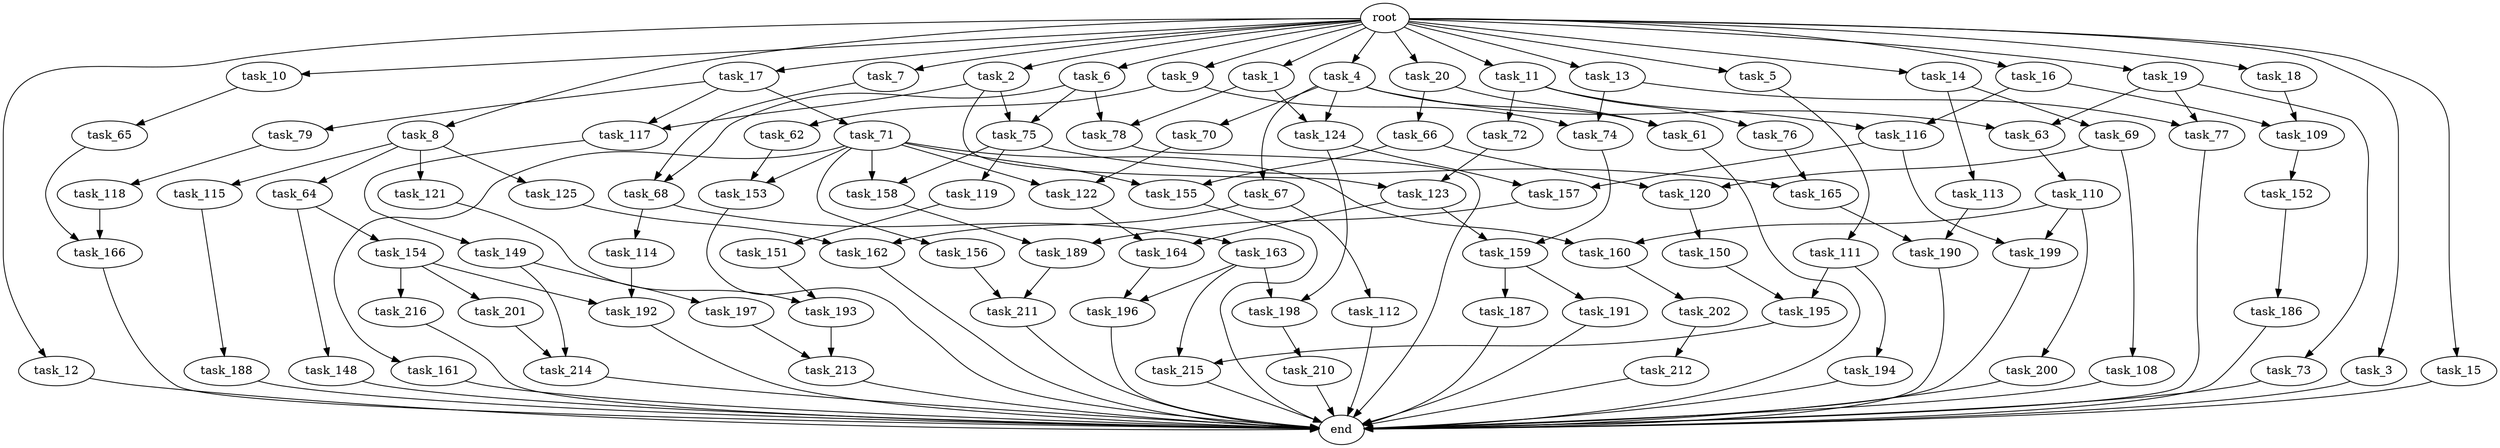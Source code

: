 digraph G {
  task_67 [size="30923764531.200001"];
  task_193 [size="42949672960.000000"];
  task_12 [size="102.400000"];
  task_201 [size="69578470195.199997"];
  task_5 [size="102.400000"];
  task_162 [size="73014444032.000000"];
  task_63 [size="61847529062.400002"];
  task_196 [size="34359738368.000000"];
  task_164 [size="38654705664.000000"];
  task_17 [size="102.400000"];
  task_2 [size="102.400000"];
  task_121 [size="13743895347.200001"];
  task_216 [size="69578470195.199997"];
  task_161 [size="13743895347.200001"];
  task_166 [size="99643241267.200012"];
  task_79 [size="69578470195.199997"];
  task_198 [size="24910810316.800003"];
  task_77 [size="52398601011.200005"];
  task_163 [size="30923764531.200001"];
  task_11 [size="102.400000"];
  task_150 [size="54975581388.800003"];
  task_165 [size="77309411328.000000"];
  task_154 [size="3435973836.800000"];
  task_191 [size="30923764531.200001"];
  task_64 [size="13743895347.200001"];
  task_156 [size="13743895347.200001"];
  root [size="0.000000"];
  task_72 [size="7730941132.800000"];
  task_69 [size="42090679500.800003"];
  task_119 [size="7730941132.800000"];
  task_74 [size="76450417868.800003"];
  task_152 [size="42090679500.800003"];
  task_190 [size="55834574848.000000"];
  task_114 [size="30923764531.200001"];
  task_8 [size="102.400000"];
  task_155 [size="21474836480.000000"];
  task_18 [size="102.400000"];
  task_215 [size="58411555225.600006"];
  task_109 [size="63565515980.800003"];
  task_122 [size="17179869184.000000"];
  task_194 [size="42090679500.800003"];
  task_66 [size="42090679500.800003"];
  task_186 [size="42090679500.800003"];
  task_151 [size="30923764531.200001"];
  task_188 [size="42090679500.800003"];
  task_116 [size="29205777612.800003"];
  task_199 [size="29205777612.800003"];
  task_148 [size="3435973836.800000"];
  task_213 [size="55834574848.000000"];
  task_1 [size="102.400000"];
  task_3 [size="102.400000"];
  task_200 [size="7730941132.800000"];
  task_212 [size="54975581388.800003"];
  task_157 [size="42949672960.000000"];
  task_7 [size="102.400000"];
  task_189 [size="17179869184.000000"];
  task_75 [size="73014444032.000000"];
  task_9 [size="102.400000"];
  task_149 [size="13743895347.200001"];
  task_4 [size="102.400000"];
  task_187 [size="30923764531.200001"];
  end [size="0.000000"];
  task_111 [size="69578470195.199997"];
  task_123 [size="34359738368.000000"];
  task_117 [size="73014444032.000000"];
  task_16 [size="102.400000"];
  task_68 [size="83322365542.400009"];
  task_19 [size="102.400000"];
  task_159 [size="21474836480.000000"];
  task_20 [size="102.400000"];
  task_6 [size="102.400000"];
  task_160 [size="21474836480.000000"];
  task_62 [size="54975581388.800003"];
  task_192 [size="100502234726.400009"];
  task_112 [size="30923764531.200001"];
  task_108 [size="30923764531.200001"];
  task_65 [size="13743895347.200001"];
  task_115 [size="13743895347.200001"];
  task_158 [size="21474836480.000000"];
  task_202 [size="3435973836.800000"];
  task_118 [size="69578470195.199997"];
  task_120 [size="38654705664.000000"];
  task_125 [size="13743895347.200001"];
  task_124 [size="52398601011.200005"];
  task_210 [size="85899345920.000000"];
  task_73 [size="30923764531.200001"];
  task_211 [size="73014444032.000000"];
  task_13 [size="102.400000"];
  task_61 [size="73014444032.000000"];
  task_15 [size="102.400000"];
  task_113 [size="42090679500.800003"];
  task_76 [size="7730941132.800000"];
  task_70 [size="30923764531.200001"];
  task_197 [size="69578470195.199997"];
  task_71 [size="69578470195.199997"];
  task_78 [size="91053306675.200012"];
  task_10 [size="102.400000"];
  task_110 [size="3435973836.800000"];
  task_214 [size="83322365542.400009"];
  task_195 [size="49821620633.600006"];
  task_153 [size="55834574848.000000"];
  task_14 [size="102.400000"];

  task_67 -> task_112 [size="301989888.000000"];
  task_67 -> task_162 [size="301989888.000000"];
  task_193 -> task_213 [size="411041792.000000"];
  task_12 -> end [size="1.000000"];
  task_201 -> task_214 [size="134217728.000000"];
  task_5 -> task_111 [size="679477248.000000"];
  task_162 -> end [size="1.000000"];
  task_63 -> task_110 [size="33554432.000000"];
  task_196 -> end [size="1.000000"];
  task_164 -> task_196 [size="301989888.000000"];
  task_17 -> task_79 [size="679477248.000000"];
  task_17 -> task_117 [size="679477248.000000"];
  task_17 -> task_71 [size="679477248.000000"];
  task_2 -> task_123 [size="33554432.000000"];
  task_2 -> task_75 [size="33554432.000000"];
  task_2 -> task_117 [size="33554432.000000"];
  task_121 -> task_193 [size="209715200.000000"];
  task_216 -> end [size="1.000000"];
  task_161 -> end [size="1.000000"];
  task_166 -> end [size="1.000000"];
  task_79 -> task_118 [size="679477248.000000"];
  task_198 -> task_210 [size="838860800.000000"];
  task_77 -> end [size="1.000000"];
  task_163 -> task_215 [size="33554432.000000"];
  task_163 -> task_196 [size="33554432.000000"];
  task_163 -> task_198 [size="33554432.000000"];
  task_11 -> task_116 [size="75497472.000000"];
  task_11 -> task_76 [size="75497472.000000"];
  task_11 -> task_72 [size="75497472.000000"];
  task_150 -> task_195 [size="75497472.000000"];
  task_165 -> task_190 [size="411041792.000000"];
  task_154 -> task_216 [size="679477248.000000"];
  task_154 -> task_201 [size="679477248.000000"];
  task_154 -> task_192 [size="679477248.000000"];
  task_191 -> end [size="1.000000"];
  task_64 -> task_154 [size="33554432.000000"];
  task_64 -> task_148 [size="33554432.000000"];
  task_156 -> task_211 [size="679477248.000000"];
  root -> task_7 [size="1.000000"];
  root -> task_8 [size="1.000000"];
  root -> task_20 [size="1.000000"];
  root -> task_12 [size="1.000000"];
  root -> task_18 [size="1.000000"];
  root -> task_1 [size="1.000000"];
  root -> task_3 [size="1.000000"];
  root -> task_16 [size="1.000000"];
  root -> task_19 [size="1.000000"];
  root -> task_5 [size="1.000000"];
  root -> task_10 [size="1.000000"];
  root -> task_6 [size="1.000000"];
  root -> task_17 [size="1.000000"];
  root -> task_9 [size="1.000000"];
  root -> task_11 [size="1.000000"];
  root -> task_4 [size="1.000000"];
  root -> task_13 [size="1.000000"];
  root -> task_2 [size="1.000000"];
  root -> task_14 [size="1.000000"];
  root -> task_15 [size="1.000000"];
  task_72 -> task_123 [size="301989888.000000"];
  task_69 -> task_108 [size="301989888.000000"];
  task_69 -> task_120 [size="301989888.000000"];
  task_119 -> task_151 [size="301989888.000000"];
  task_74 -> task_159 [size="134217728.000000"];
  task_152 -> task_186 [size="411041792.000000"];
  task_190 -> end [size="1.000000"];
  task_114 -> task_192 [size="301989888.000000"];
  task_8 -> task_64 [size="134217728.000000"];
  task_8 -> task_121 [size="134217728.000000"];
  task_8 -> task_125 [size="134217728.000000"];
  task_8 -> task_115 [size="134217728.000000"];
  task_155 -> end [size="1.000000"];
  task_18 -> task_109 [size="411041792.000000"];
  task_215 -> end [size="1.000000"];
  task_109 -> task_152 [size="411041792.000000"];
  task_122 -> task_164 [size="301989888.000000"];
  task_194 -> end [size="1.000000"];
  task_66 -> task_120 [size="75497472.000000"];
  task_66 -> task_155 [size="75497472.000000"];
  task_186 -> end [size="1.000000"];
  task_151 -> task_193 [size="209715200.000000"];
  task_188 -> end [size="1.000000"];
  task_116 -> task_199 [size="209715200.000000"];
  task_116 -> task_157 [size="209715200.000000"];
  task_199 -> end [size="1.000000"];
  task_148 -> end [size="1.000000"];
  task_213 -> end [size="1.000000"];
  task_1 -> task_124 [size="209715200.000000"];
  task_1 -> task_78 [size="209715200.000000"];
  task_3 -> end [size="1.000000"];
  task_200 -> end [size="1.000000"];
  task_212 -> end [size="1.000000"];
  task_157 -> task_189 [size="134217728.000000"];
  task_7 -> task_68 [size="134217728.000000"];
  task_189 -> task_211 [size="33554432.000000"];
  task_75 -> task_119 [size="75497472.000000"];
  task_75 -> task_158 [size="75497472.000000"];
  task_75 -> task_165 [size="75497472.000000"];
  task_9 -> task_62 [size="536870912.000000"];
  task_9 -> task_74 [size="536870912.000000"];
  task_149 -> task_214 [size="679477248.000000"];
  task_149 -> task_197 [size="679477248.000000"];
  task_4 -> task_67 [size="301989888.000000"];
  task_4 -> task_63 [size="301989888.000000"];
  task_4 -> task_124 [size="301989888.000000"];
  task_4 -> task_61 [size="301989888.000000"];
  task_4 -> task_70 [size="301989888.000000"];
  task_187 -> end [size="1.000000"];
  task_111 -> task_195 [size="411041792.000000"];
  task_111 -> task_194 [size="411041792.000000"];
  task_123 -> task_164 [size="75497472.000000"];
  task_123 -> task_159 [size="75497472.000000"];
  task_117 -> task_149 [size="134217728.000000"];
  task_16 -> task_109 [size="209715200.000000"];
  task_16 -> task_116 [size="209715200.000000"];
  task_68 -> task_114 [size="301989888.000000"];
  task_68 -> task_163 [size="301989888.000000"];
  task_19 -> task_63 [size="301989888.000000"];
  task_19 -> task_77 [size="301989888.000000"];
  task_19 -> task_73 [size="301989888.000000"];
  task_159 -> task_187 [size="301989888.000000"];
  task_159 -> task_191 [size="301989888.000000"];
  task_20 -> task_66 [size="411041792.000000"];
  task_20 -> task_61 [size="411041792.000000"];
  task_6 -> task_75 [size="679477248.000000"];
  task_6 -> task_68 [size="679477248.000000"];
  task_6 -> task_78 [size="679477248.000000"];
  task_160 -> task_202 [size="33554432.000000"];
  task_62 -> task_153 [size="411041792.000000"];
  task_192 -> end [size="1.000000"];
  task_112 -> end [size="1.000000"];
  task_108 -> end [size="1.000000"];
  task_65 -> task_166 [size="838860800.000000"];
  task_115 -> task_188 [size="411041792.000000"];
  task_158 -> task_189 [size="33554432.000000"];
  task_202 -> task_212 [size="536870912.000000"];
  task_118 -> task_166 [size="134217728.000000"];
  task_120 -> task_150 [size="536870912.000000"];
  task_125 -> task_162 [size="411041792.000000"];
  task_124 -> task_157 [size="209715200.000000"];
  task_124 -> task_198 [size="209715200.000000"];
  task_210 -> end [size="1.000000"];
  task_73 -> end [size="1.000000"];
  task_211 -> end [size="1.000000"];
  task_13 -> task_77 [size="209715200.000000"];
  task_13 -> task_74 [size="209715200.000000"];
  task_61 -> end [size="1.000000"];
  task_15 -> end [size="1.000000"];
  task_113 -> task_190 [size="134217728.000000"];
  task_76 -> task_165 [size="679477248.000000"];
  task_70 -> task_122 [size="33554432.000000"];
  task_197 -> task_213 [size="134217728.000000"];
  task_71 -> task_161 [size="134217728.000000"];
  task_71 -> task_122 [size="134217728.000000"];
  task_71 -> task_155 [size="134217728.000000"];
  task_71 -> task_158 [size="134217728.000000"];
  task_71 -> task_160 [size="134217728.000000"];
  task_71 -> task_156 [size="134217728.000000"];
  task_71 -> task_153 [size="134217728.000000"];
  task_78 -> end [size="1.000000"];
  task_10 -> task_65 [size="134217728.000000"];
  task_110 -> task_160 [size="75497472.000000"];
  task_110 -> task_199 [size="75497472.000000"];
  task_110 -> task_200 [size="75497472.000000"];
  task_214 -> end [size="1.000000"];
  task_195 -> task_215 [size="536870912.000000"];
  task_153 -> end [size="1.000000"];
  task_14 -> task_69 [size="411041792.000000"];
  task_14 -> task_113 [size="411041792.000000"];
}
